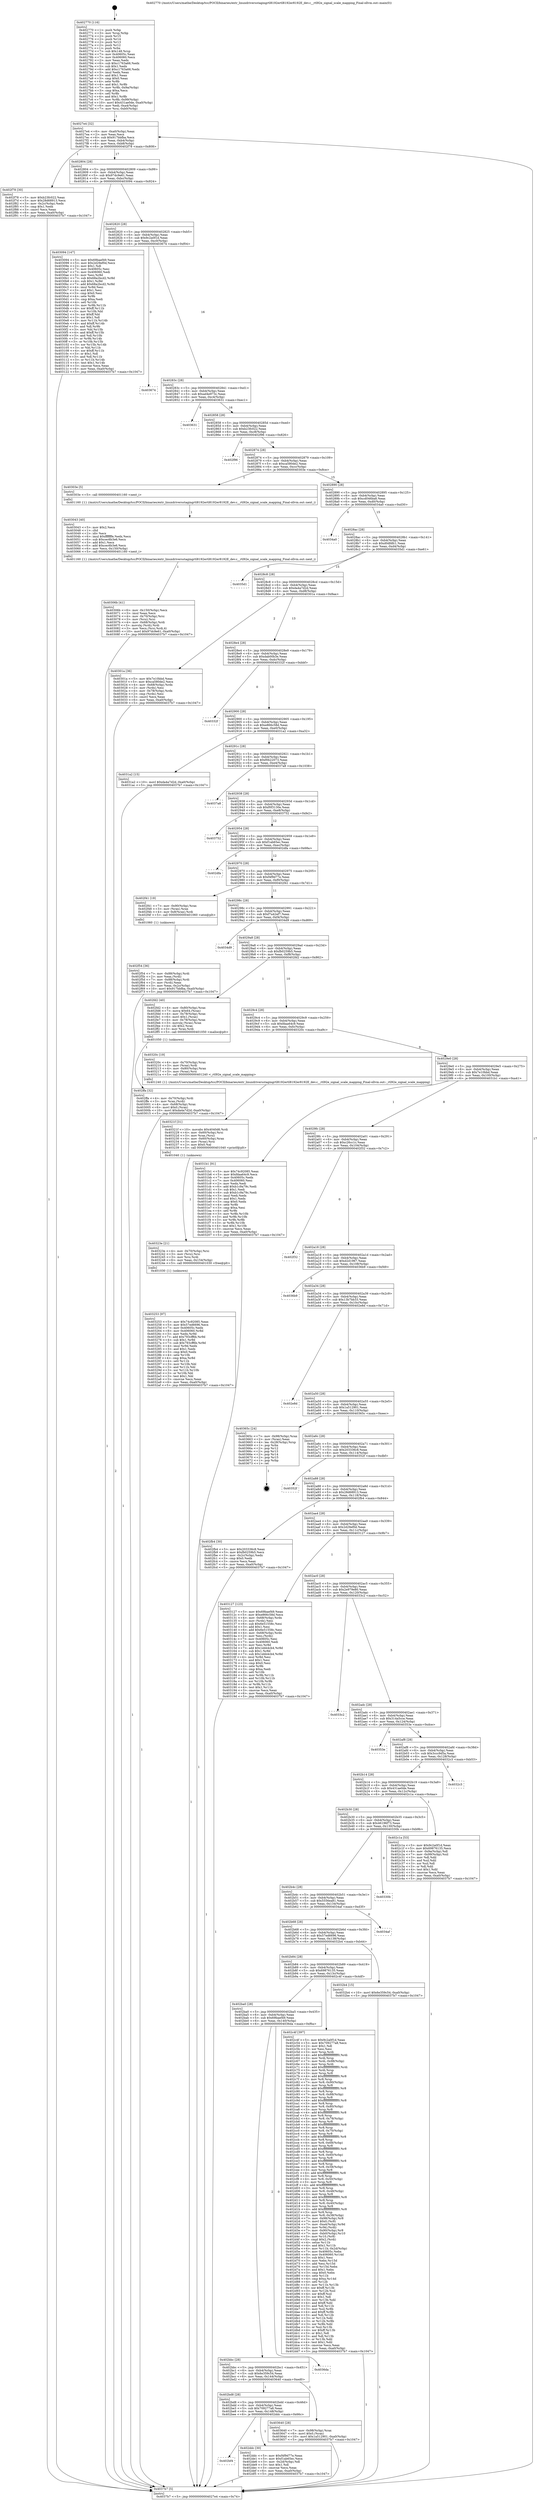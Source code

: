 digraph "0x402770" {
  label = "0x402770 (/mnt/c/Users/mathe/Desktop/tcc/POCII/binaries/extr_linuxdriversstagingrtl8192ertl8192er8192E_dev.c__rtl92e_signal_scale_mapping_Final-ollvm.out::main(0))"
  labelloc = "t"
  node[shape=record]

  Entry [label="",width=0.3,height=0.3,shape=circle,fillcolor=black,style=filled]
  "0x4027e4" [label="{
     0x4027e4 [32]\l
     | [instrs]\l
     &nbsp;&nbsp;0x4027e4 \<+6\>: mov -0xa0(%rbp),%eax\l
     &nbsp;&nbsp;0x4027ea \<+2\>: mov %eax,%ecx\l
     &nbsp;&nbsp;0x4027ec \<+6\>: sub $0x917bbfba,%ecx\l
     &nbsp;&nbsp;0x4027f2 \<+6\>: mov %eax,-0xb4(%rbp)\l
     &nbsp;&nbsp;0x4027f8 \<+6\>: mov %ecx,-0xb8(%rbp)\l
     &nbsp;&nbsp;0x4027fe \<+6\>: je 0000000000402f78 \<main+0x808\>\l
  }"]
  "0x402f78" [label="{
     0x402f78 [30]\l
     | [instrs]\l
     &nbsp;&nbsp;0x402f78 \<+5\>: mov $0xb23fc022,%eax\l
     &nbsp;&nbsp;0x402f7d \<+5\>: mov $0x28d68913,%ecx\l
     &nbsp;&nbsp;0x402f82 \<+3\>: mov -0x2c(%rbp),%edx\l
     &nbsp;&nbsp;0x402f85 \<+3\>: cmp $0x1,%edx\l
     &nbsp;&nbsp;0x402f88 \<+3\>: cmovl %ecx,%eax\l
     &nbsp;&nbsp;0x402f8b \<+6\>: mov %eax,-0xa0(%rbp)\l
     &nbsp;&nbsp;0x402f91 \<+5\>: jmp 00000000004037b7 \<main+0x1047\>\l
  }"]
  "0x402804" [label="{
     0x402804 [28]\l
     | [instrs]\l
     &nbsp;&nbsp;0x402804 \<+5\>: jmp 0000000000402809 \<main+0x99\>\l
     &nbsp;&nbsp;0x402809 \<+6\>: mov -0xb4(%rbp),%eax\l
     &nbsp;&nbsp;0x40280f \<+5\>: sub $0x97dc9e61,%eax\l
     &nbsp;&nbsp;0x402814 \<+6\>: mov %eax,-0xbc(%rbp)\l
     &nbsp;&nbsp;0x40281a \<+6\>: je 0000000000403094 \<main+0x924\>\l
  }"]
  Exit [label="",width=0.3,height=0.3,shape=circle,fillcolor=black,style=filled,peripheries=2]
  "0x403094" [label="{
     0x403094 [147]\l
     | [instrs]\l
     &nbsp;&nbsp;0x403094 \<+5\>: mov $0x69baef49,%eax\l
     &nbsp;&nbsp;0x403099 \<+5\>: mov $0x2d29ef0d,%ecx\l
     &nbsp;&nbsp;0x40309e \<+2\>: mov $0x1,%dl\l
     &nbsp;&nbsp;0x4030a0 \<+7\>: mov 0x40605c,%esi\l
     &nbsp;&nbsp;0x4030a7 \<+7\>: mov 0x406060,%edi\l
     &nbsp;&nbsp;0x4030ae \<+3\>: mov %esi,%r8d\l
     &nbsp;&nbsp;0x4030b1 \<+7\>: sub $0x68a2bcd2,%r8d\l
     &nbsp;&nbsp;0x4030b8 \<+4\>: sub $0x1,%r8d\l
     &nbsp;&nbsp;0x4030bc \<+7\>: add $0x68a2bcd2,%r8d\l
     &nbsp;&nbsp;0x4030c3 \<+4\>: imul %r8d,%esi\l
     &nbsp;&nbsp;0x4030c7 \<+3\>: and $0x1,%esi\l
     &nbsp;&nbsp;0x4030ca \<+3\>: cmp $0x0,%esi\l
     &nbsp;&nbsp;0x4030cd \<+4\>: sete %r9b\l
     &nbsp;&nbsp;0x4030d1 \<+3\>: cmp $0xa,%edi\l
     &nbsp;&nbsp;0x4030d4 \<+4\>: setl %r10b\l
     &nbsp;&nbsp;0x4030d8 \<+3\>: mov %r9b,%r11b\l
     &nbsp;&nbsp;0x4030db \<+4\>: xor $0xff,%r11b\l
     &nbsp;&nbsp;0x4030df \<+3\>: mov %r10b,%bl\l
     &nbsp;&nbsp;0x4030e2 \<+3\>: xor $0xff,%bl\l
     &nbsp;&nbsp;0x4030e5 \<+3\>: xor $0x1,%dl\l
     &nbsp;&nbsp;0x4030e8 \<+3\>: mov %r11b,%r14b\l
     &nbsp;&nbsp;0x4030eb \<+4\>: and $0xff,%r14b\l
     &nbsp;&nbsp;0x4030ef \<+3\>: and %dl,%r9b\l
     &nbsp;&nbsp;0x4030f2 \<+3\>: mov %bl,%r15b\l
     &nbsp;&nbsp;0x4030f5 \<+4\>: and $0xff,%r15b\l
     &nbsp;&nbsp;0x4030f9 \<+3\>: and %dl,%r10b\l
     &nbsp;&nbsp;0x4030fc \<+3\>: or %r9b,%r14b\l
     &nbsp;&nbsp;0x4030ff \<+3\>: or %r10b,%r15b\l
     &nbsp;&nbsp;0x403102 \<+3\>: xor %r15b,%r14b\l
     &nbsp;&nbsp;0x403105 \<+3\>: or %bl,%r11b\l
     &nbsp;&nbsp;0x403108 \<+4\>: xor $0xff,%r11b\l
     &nbsp;&nbsp;0x40310c \<+3\>: or $0x1,%dl\l
     &nbsp;&nbsp;0x40310f \<+3\>: and %dl,%r11b\l
     &nbsp;&nbsp;0x403112 \<+3\>: or %r11b,%r14b\l
     &nbsp;&nbsp;0x403115 \<+4\>: test $0x1,%r14b\l
     &nbsp;&nbsp;0x403119 \<+3\>: cmovne %ecx,%eax\l
     &nbsp;&nbsp;0x40311c \<+6\>: mov %eax,-0xa0(%rbp)\l
     &nbsp;&nbsp;0x403122 \<+5\>: jmp 00000000004037b7 \<main+0x1047\>\l
  }"]
  "0x402820" [label="{
     0x402820 [28]\l
     | [instrs]\l
     &nbsp;&nbsp;0x402820 \<+5\>: jmp 0000000000402825 \<main+0xb5\>\l
     &nbsp;&nbsp;0x402825 \<+6\>: mov -0xb4(%rbp),%eax\l
     &nbsp;&nbsp;0x40282b \<+5\>: sub $0x9c2a0f1d,%eax\l
     &nbsp;&nbsp;0x402830 \<+6\>: mov %eax,-0xc0(%rbp)\l
     &nbsp;&nbsp;0x402836 \<+6\>: je 0000000000403674 \<main+0xf04\>\l
  }"]
  "0x403253" [label="{
     0x403253 [97]\l
     | [instrs]\l
     &nbsp;&nbsp;0x403253 \<+5\>: mov $0x74c92085,%eax\l
     &nbsp;&nbsp;0x403258 \<+5\>: mov $0x57ed6696,%ecx\l
     &nbsp;&nbsp;0x40325d \<+7\>: mov 0x40605c,%edx\l
     &nbsp;&nbsp;0x403264 \<+8\>: mov 0x406060,%r8d\l
     &nbsp;&nbsp;0x40326c \<+3\>: mov %edx,%r9d\l
     &nbsp;&nbsp;0x40326f \<+7\>: add $0x793cff6b,%r9d\l
     &nbsp;&nbsp;0x403276 \<+4\>: sub $0x1,%r9d\l
     &nbsp;&nbsp;0x40327a \<+7\>: sub $0x793cff6b,%r9d\l
     &nbsp;&nbsp;0x403281 \<+4\>: imul %r9d,%edx\l
     &nbsp;&nbsp;0x403285 \<+3\>: and $0x1,%edx\l
     &nbsp;&nbsp;0x403288 \<+3\>: cmp $0x0,%edx\l
     &nbsp;&nbsp;0x40328b \<+4\>: sete %r10b\l
     &nbsp;&nbsp;0x40328f \<+4\>: cmp $0xa,%r8d\l
     &nbsp;&nbsp;0x403293 \<+4\>: setl %r11b\l
     &nbsp;&nbsp;0x403297 \<+3\>: mov %r10b,%bl\l
     &nbsp;&nbsp;0x40329a \<+3\>: and %r11b,%bl\l
     &nbsp;&nbsp;0x40329d \<+3\>: xor %r11b,%r10b\l
     &nbsp;&nbsp;0x4032a0 \<+3\>: or %r10b,%bl\l
     &nbsp;&nbsp;0x4032a3 \<+3\>: test $0x1,%bl\l
     &nbsp;&nbsp;0x4032a6 \<+3\>: cmovne %ecx,%eax\l
     &nbsp;&nbsp;0x4032a9 \<+6\>: mov %eax,-0xa0(%rbp)\l
     &nbsp;&nbsp;0x4032af \<+5\>: jmp 00000000004037b7 \<main+0x1047\>\l
  }"]
  "0x403674" [label="{
     0x403674\l
  }", style=dashed]
  "0x40283c" [label="{
     0x40283c [28]\l
     | [instrs]\l
     &nbsp;&nbsp;0x40283c \<+5\>: jmp 0000000000402841 \<main+0xd1\>\l
     &nbsp;&nbsp;0x402841 \<+6\>: mov -0xb4(%rbp),%eax\l
     &nbsp;&nbsp;0x402847 \<+5\>: sub $0xad4e973c,%eax\l
     &nbsp;&nbsp;0x40284c \<+6\>: mov %eax,-0xc4(%rbp)\l
     &nbsp;&nbsp;0x402852 \<+6\>: je 0000000000403631 \<main+0xec1\>\l
  }"]
  "0x40323e" [label="{
     0x40323e [21]\l
     | [instrs]\l
     &nbsp;&nbsp;0x40323e \<+4\>: mov -0x70(%rbp),%rsi\l
     &nbsp;&nbsp;0x403242 \<+3\>: mov (%rsi),%rsi\l
     &nbsp;&nbsp;0x403245 \<+3\>: mov %rsi,%rdi\l
     &nbsp;&nbsp;0x403248 \<+6\>: mov %eax,-0x154(%rbp)\l
     &nbsp;&nbsp;0x40324e \<+5\>: call 0000000000401030 \<free@plt\>\l
     | [calls]\l
     &nbsp;&nbsp;0x401030 \{1\} (unknown)\l
  }"]
  "0x403631" [label="{
     0x403631\l
  }", style=dashed]
  "0x402858" [label="{
     0x402858 [28]\l
     | [instrs]\l
     &nbsp;&nbsp;0x402858 \<+5\>: jmp 000000000040285d \<main+0xed\>\l
     &nbsp;&nbsp;0x40285d \<+6\>: mov -0xb4(%rbp),%eax\l
     &nbsp;&nbsp;0x402863 \<+5\>: sub $0xb23fc022,%eax\l
     &nbsp;&nbsp;0x402868 \<+6\>: mov %eax,-0xc8(%rbp)\l
     &nbsp;&nbsp;0x40286e \<+6\>: je 0000000000402f96 \<main+0x826\>\l
  }"]
  "0x40321f" [label="{
     0x40321f [31]\l
     | [instrs]\l
     &nbsp;&nbsp;0x40321f \<+10\>: movabs $0x4040d6,%rdi\l
     &nbsp;&nbsp;0x403229 \<+4\>: mov -0x60(%rbp),%rsi\l
     &nbsp;&nbsp;0x40322d \<+3\>: mov %rax,(%rsi)\l
     &nbsp;&nbsp;0x403230 \<+4\>: mov -0x60(%rbp),%rax\l
     &nbsp;&nbsp;0x403234 \<+3\>: mov (%rax),%rsi\l
     &nbsp;&nbsp;0x403237 \<+2\>: mov $0x0,%al\l
     &nbsp;&nbsp;0x403239 \<+5\>: call 0000000000401040 \<printf@plt\>\l
     | [calls]\l
     &nbsp;&nbsp;0x401040 \{1\} (unknown)\l
  }"]
  "0x402f96" [label="{
     0x402f96\l
  }", style=dashed]
  "0x402874" [label="{
     0x402874 [28]\l
     | [instrs]\l
     &nbsp;&nbsp;0x402874 \<+5\>: jmp 0000000000402879 \<main+0x109\>\l
     &nbsp;&nbsp;0x402879 \<+6\>: mov -0xb4(%rbp),%eax\l
     &nbsp;&nbsp;0x40287f \<+5\>: sub $0xca580de2,%eax\l
     &nbsp;&nbsp;0x402884 \<+6\>: mov %eax,-0xcc(%rbp)\l
     &nbsp;&nbsp;0x40288a \<+6\>: je 000000000040303e \<main+0x8ce\>\l
  }"]
  "0x40306b" [label="{
     0x40306b [41]\l
     | [instrs]\l
     &nbsp;&nbsp;0x40306b \<+6\>: mov -0x150(%rbp),%ecx\l
     &nbsp;&nbsp;0x403071 \<+3\>: imul %eax,%ecx\l
     &nbsp;&nbsp;0x403074 \<+4\>: mov -0x70(%rbp),%rsi\l
     &nbsp;&nbsp;0x403078 \<+3\>: mov (%rsi),%rsi\l
     &nbsp;&nbsp;0x40307b \<+4\>: mov -0x68(%rbp),%rdi\l
     &nbsp;&nbsp;0x40307f \<+3\>: movslq (%rdi),%rdi\l
     &nbsp;&nbsp;0x403082 \<+3\>: mov %ecx,(%rsi,%rdi,4)\l
     &nbsp;&nbsp;0x403085 \<+10\>: movl $0x97dc9e61,-0xa0(%rbp)\l
     &nbsp;&nbsp;0x40308f \<+5\>: jmp 00000000004037b7 \<main+0x1047\>\l
  }"]
  "0x40303e" [label="{
     0x40303e [5]\l
     | [instrs]\l
     &nbsp;&nbsp;0x40303e \<+5\>: call 0000000000401160 \<next_i\>\l
     | [calls]\l
     &nbsp;&nbsp;0x401160 \{1\} (/mnt/c/Users/mathe/Desktop/tcc/POCII/binaries/extr_linuxdriversstagingrtl8192ertl8192er8192E_dev.c__rtl92e_signal_scale_mapping_Final-ollvm.out::next_i)\l
  }"]
  "0x402890" [label="{
     0x402890 [28]\l
     | [instrs]\l
     &nbsp;&nbsp;0x402890 \<+5\>: jmp 0000000000402895 \<main+0x125\>\l
     &nbsp;&nbsp;0x402895 \<+6\>: mov -0xb4(%rbp),%eax\l
     &nbsp;&nbsp;0x40289b \<+5\>: sub $0xcd046ba8,%eax\l
     &nbsp;&nbsp;0x4028a0 \<+6\>: mov %eax,-0xd0(%rbp)\l
     &nbsp;&nbsp;0x4028a6 \<+6\>: je 00000000004034a0 \<main+0xd30\>\l
  }"]
  "0x403043" [label="{
     0x403043 [40]\l
     | [instrs]\l
     &nbsp;&nbsp;0x403043 \<+5\>: mov $0x2,%ecx\l
     &nbsp;&nbsp;0x403048 \<+1\>: cltd\l
     &nbsp;&nbsp;0x403049 \<+2\>: idiv %ecx\l
     &nbsp;&nbsp;0x40304b \<+6\>: imul $0xfffffffe,%edx,%ecx\l
     &nbsp;&nbsp;0x403051 \<+6\>: sub $0xcec6b3e6,%ecx\l
     &nbsp;&nbsp;0x403057 \<+3\>: add $0x1,%ecx\l
     &nbsp;&nbsp;0x40305a \<+6\>: add $0xcec6b3e6,%ecx\l
     &nbsp;&nbsp;0x403060 \<+6\>: mov %ecx,-0x150(%rbp)\l
     &nbsp;&nbsp;0x403066 \<+5\>: call 0000000000401160 \<next_i\>\l
     | [calls]\l
     &nbsp;&nbsp;0x401160 \{1\} (/mnt/c/Users/mathe/Desktop/tcc/POCII/binaries/extr_linuxdriversstagingrtl8192ertl8192er8192E_dev.c__rtl92e_signal_scale_mapping_Final-ollvm.out::next_i)\l
  }"]
  "0x4034a0" [label="{
     0x4034a0\l
  }", style=dashed]
  "0x4028ac" [label="{
     0x4028ac [28]\l
     | [instrs]\l
     &nbsp;&nbsp;0x4028ac \<+5\>: jmp 00000000004028b1 \<main+0x141\>\l
     &nbsp;&nbsp;0x4028b1 \<+6\>: mov -0xb4(%rbp),%eax\l
     &nbsp;&nbsp;0x4028b7 \<+5\>: sub $0xd0dfdfc1,%eax\l
     &nbsp;&nbsp;0x4028bc \<+6\>: mov %eax,-0xd4(%rbp)\l
     &nbsp;&nbsp;0x4028c2 \<+6\>: je 00000000004035d1 \<main+0xe61\>\l
  }"]
  "0x402ffa" [label="{
     0x402ffa [32]\l
     | [instrs]\l
     &nbsp;&nbsp;0x402ffa \<+4\>: mov -0x70(%rbp),%rdi\l
     &nbsp;&nbsp;0x402ffe \<+3\>: mov %rax,(%rdi)\l
     &nbsp;&nbsp;0x403001 \<+4\>: mov -0x68(%rbp),%rax\l
     &nbsp;&nbsp;0x403005 \<+6\>: movl $0x0,(%rax)\l
     &nbsp;&nbsp;0x40300b \<+10\>: movl $0xda4a7d2d,-0xa0(%rbp)\l
     &nbsp;&nbsp;0x403015 \<+5\>: jmp 00000000004037b7 \<main+0x1047\>\l
  }"]
  "0x4035d1" [label="{
     0x4035d1\l
  }", style=dashed]
  "0x4028c8" [label="{
     0x4028c8 [28]\l
     | [instrs]\l
     &nbsp;&nbsp;0x4028c8 \<+5\>: jmp 00000000004028cd \<main+0x15d\>\l
     &nbsp;&nbsp;0x4028cd \<+6\>: mov -0xb4(%rbp),%eax\l
     &nbsp;&nbsp;0x4028d3 \<+5\>: sub $0xda4a7d2d,%eax\l
     &nbsp;&nbsp;0x4028d8 \<+6\>: mov %eax,-0xd8(%rbp)\l
     &nbsp;&nbsp;0x4028de \<+6\>: je 000000000040301a \<main+0x8aa\>\l
  }"]
  "0x402f54" [label="{
     0x402f54 [36]\l
     | [instrs]\l
     &nbsp;&nbsp;0x402f54 \<+7\>: mov -0x88(%rbp),%rdi\l
     &nbsp;&nbsp;0x402f5b \<+2\>: mov %eax,(%rdi)\l
     &nbsp;&nbsp;0x402f5d \<+7\>: mov -0x88(%rbp),%rdi\l
     &nbsp;&nbsp;0x402f64 \<+2\>: mov (%rdi),%eax\l
     &nbsp;&nbsp;0x402f66 \<+3\>: mov %eax,-0x2c(%rbp)\l
     &nbsp;&nbsp;0x402f69 \<+10\>: movl $0x917bbfba,-0xa0(%rbp)\l
     &nbsp;&nbsp;0x402f73 \<+5\>: jmp 00000000004037b7 \<main+0x1047\>\l
  }"]
  "0x40301a" [label="{
     0x40301a [36]\l
     | [instrs]\l
     &nbsp;&nbsp;0x40301a \<+5\>: mov $0x7e10bbd,%eax\l
     &nbsp;&nbsp;0x40301f \<+5\>: mov $0xca580de2,%ecx\l
     &nbsp;&nbsp;0x403024 \<+4\>: mov -0x68(%rbp),%rdx\l
     &nbsp;&nbsp;0x403028 \<+2\>: mov (%rdx),%esi\l
     &nbsp;&nbsp;0x40302a \<+4\>: mov -0x78(%rbp),%rdx\l
     &nbsp;&nbsp;0x40302e \<+2\>: cmp (%rdx),%esi\l
     &nbsp;&nbsp;0x403030 \<+3\>: cmovl %ecx,%eax\l
     &nbsp;&nbsp;0x403033 \<+6\>: mov %eax,-0xa0(%rbp)\l
     &nbsp;&nbsp;0x403039 \<+5\>: jmp 00000000004037b7 \<main+0x1047\>\l
  }"]
  "0x4028e4" [label="{
     0x4028e4 [28]\l
     | [instrs]\l
     &nbsp;&nbsp;0x4028e4 \<+5\>: jmp 00000000004028e9 \<main+0x179\>\l
     &nbsp;&nbsp;0x4028e9 \<+6\>: mov -0xb4(%rbp),%eax\l
     &nbsp;&nbsp;0x4028ef \<+5\>: sub $0xdab00b3e,%eax\l
     &nbsp;&nbsp;0x4028f4 \<+6\>: mov %eax,-0xdc(%rbp)\l
     &nbsp;&nbsp;0x4028fa \<+6\>: je 000000000040332f \<main+0xbbf\>\l
  }"]
  "0x402bf4" [label="{
     0x402bf4\l
  }", style=dashed]
  "0x40332f" [label="{
     0x40332f\l
  }", style=dashed]
  "0x402900" [label="{
     0x402900 [28]\l
     | [instrs]\l
     &nbsp;&nbsp;0x402900 \<+5\>: jmp 0000000000402905 \<main+0x195\>\l
     &nbsp;&nbsp;0x402905 \<+6\>: mov -0xb4(%rbp),%eax\l
     &nbsp;&nbsp;0x40290b \<+5\>: sub $0xe866c58d,%eax\l
     &nbsp;&nbsp;0x402910 \<+6\>: mov %eax,-0xe0(%rbp)\l
     &nbsp;&nbsp;0x402916 \<+6\>: je 00000000004031a2 \<main+0xa32\>\l
  }"]
  "0x402ddc" [label="{
     0x402ddc [30]\l
     | [instrs]\l
     &nbsp;&nbsp;0x402ddc \<+5\>: mov $0xf4f9d77e,%eax\l
     &nbsp;&nbsp;0x402de1 \<+5\>: mov $0xf1ab65ec,%ecx\l
     &nbsp;&nbsp;0x402de6 \<+3\>: mov -0x2d(%rbp),%dl\l
     &nbsp;&nbsp;0x402de9 \<+3\>: test $0x1,%dl\l
     &nbsp;&nbsp;0x402dec \<+3\>: cmovne %ecx,%eax\l
     &nbsp;&nbsp;0x402def \<+6\>: mov %eax,-0xa0(%rbp)\l
     &nbsp;&nbsp;0x402df5 \<+5\>: jmp 00000000004037b7 \<main+0x1047\>\l
  }"]
  "0x4031a2" [label="{
     0x4031a2 [15]\l
     | [instrs]\l
     &nbsp;&nbsp;0x4031a2 \<+10\>: movl $0xda4a7d2d,-0xa0(%rbp)\l
     &nbsp;&nbsp;0x4031ac \<+5\>: jmp 00000000004037b7 \<main+0x1047\>\l
  }"]
  "0x40291c" [label="{
     0x40291c [28]\l
     | [instrs]\l
     &nbsp;&nbsp;0x40291c \<+5\>: jmp 0000000000402921 \<main+0x1b1\>\l
     &nbsp;&nbsp;0x402921 \<+6\>: mov -0xb4(%rbp),%eax\l
     &nbsp;&nbsp;0x402927 \<+5\>: sub $0xf0b22073,%eax\l
     &nbsp;&nbsp;0x40292c \<+6\>: mov %eax,-0xe4(%rbp)\l
     &nbsp;&nbsp;0x402932 \<+6\>: je 00000000004037a8 \<main+0x1038\>\l
  }"]
  "0x402bd8" [label="{
     0x402bd8 [28]\l
     | [instrs]\l
     &nbsp;&nbsp;0x402bd8 \<+5\>: jmp 0000000000402bdd \<main+0x46d\>\l
     &nbsp;&nbsp;0x402bdd \<+6\>: mov -0xb4(%rbp),%eax\l
     &nbsp;&nbsp;0x402be3 \<+5\>: sub $0x709277a8,%eax\l
     &nbsp;&nbsp;0x402be8 \<+6\>: mov %eax,-0x148(%rbp)\l
     &nbsp;&nbsp;0x402bee \<+6\>: je 0000000000402ddc \<main+0x66c\>\l
  }"]
  "0x4037a8" [label="{
     0x4037a8\l
  }", style=dashed]
  "0x402938" [label="{
     0x402938 [28]\l
     | [instrs]\l
     &nbsp;&nbsp;0x402938 \<+5\>: jmp 000000000040293d \<main+0x1cd\>\l
     &nbsp;&nbsp;0x40293d \<+6\>: mov -0xb4(%rbp),%eax\l
     &nbsp;&nbsp;0x402943 \<+5\>: sub $0xf0f3130e,%eax\l
     &nbsp;&nbsp;0x402948 \<+6\>: mov %eax,-0xe8(%rbp)\l
     &nbsp;&nbsp;0x40294e \<+6\>: je 0000000000403752 \<main+0xfe2\>\l
  }"]
  "0x403640" [label="{
     0x403640 [28]\l
     | [instrs]\l
     &nbsp;&nbsp;0x403640 \<+7\>: mov -0x98(%rbp),%rax\l
     &nbsp;&nbsp;0x403647 \<+6\>: movl $0x0,(%rax)\l
     &nbsp;&nbsp;0x40364d \<+10\>: movl $0x1a512901,-0xa0(%rbp)\l
     &nbsp;&nbsp;0x403657 \<+5\>: jmp 00000000004037b7 \<main+0x1047\>\l
  }"]
  "0x403752" [label="{
     0x403752\l
  }", style=dashed]
  "0x402954" [label="{
     0x402954 [28]\l
     | [instrs]\l
     &nbsp;&nbsp;0x402954 \<+5\>: jmp 0000000000402959 \<main+0x1e9\>\l
     &nbsp;&nbsp;0x402959 \<+6\>: mov -0xb4(%rbp),%eax\l
     &nbsp;&nbsp;0x40295f \<+5\>: sub $0xf1ab65ec,%eax\l
     &nbsp;&nbsp;0x402964 \<+6\>: mov %eax,-0xec(%rbp)\l
     &nbsp;&nbsp;0x40296a \<+6\>: je 0000000000402dfa \<main+0x68a\>\l
  }"]
  "0x402bbc" [label="{
     0x402bbc [28]\l
     | [instrs]\l
     &nbsp;&nbsp;0x402bbc \<+5\>: jmp 0000000000402bc1 \<main+0x451\>\l
     &nbsp;&nbsp;0x402bc1 \<+6\>: mov -0xb4(%rbp),%eax\l
     &nbsp;&nbsp;0x402bc7 \<+5\>: sub $0x6e359c54,%eax\l
     &nbsp;&nbsp;0x402bcc \<+6\>: mov %eax,-0x144(%rbp)\l
     &nbsp;&nbsp;0x402bd2 \<+6\>: je 0000000000403640 \<main+0xed0\>\l
  }"]
  "0x402dfa" [label="{
     0x402dfa\l
  }", style=dashed]
  "0x402970" [label="{
     0x402970 [28]\l
     | [instrs]\l
     &nbsp;&nbsp;0x402970 \<+5\>: jmp 0000000000402975 \<main+0x205\>\l
     &nbsp;&nbsp;0x402975 \<+6\>: mov -0xb4(%rbp),%eax\l
     &nbsp;&nbsp;0x40297b \<+5\>: sub $0xf4f9d77e,%eax\l
     &nbsp;&nbsp;0x402980 \<+6\>: mov %eax,-0xf0(%rbp)\l
     &nbsp;&nbsp;0x402986 \<+6\>: je 0000000000402f41 \<main+0x7d1\>\l
  }"]
  "0x4036da" [label="{
     0x4036da\l
  }", style=dashed]
  "0x402f41" [label="{
     0x402f41 [19]\l
     | [instrs]\l
     &nbsp;&nbsp;0x402f41 \<+7\>: mov -0x90(%rbp),%rax\l
     &nbsp;&nbsp;0x402f48 \<+3\>: mov (%rax),%rax\l
     &nbsp;&nbsp;0x402f4b \<+4\>: mov 0x8(%rax),%rdi\l
     &nbsp;&nbsp;0x402f4f \<+5\>: call 0000000000401060 \<atoi@plt\>\l
     | [calls]\l
     &nbsp;&nbsp;0x401060 \{1\} (unknown)\l
  }"]
  "0x40298c" [label="{
     0x40298c [28]\l
     | [instrs]\l
     &nbsp;&nbsp;0x40298c \<+5\>: jmp 0000000000402991 \<main+0x221\>\l
     &nbsp;&nbsp;0x402991 \<+6\>: mov -0xb4(%rbp),%eax\l
     &nbsp;&nbsp;0x402997 \<+5\>: sub $0xf7a42ef7,%eax\l
     &nbsp;&nbsp;0x40299c \<+6\>: mov %eax,-0xf4(%rbp)\l
     &nbsp;&nbsp;0x4029a2 \<+6\>: je 00000000004034d9 \<main+0xd69\>\l
  }"]
  "0x402ba0" [label="{
     0x402ba0 [28]\l
     | [instrs]\l
     &nbsp;&nbsp;0x402ba0 \<+5\>: jmp 0000000000402ba5 \<main+0x435\>\l
     &nbsp;&nbsp;0x402ba5 \<+6\>: mov -0xb4(%rbp),%eax\l
     &nbsp;&nbsp;0x402bab \<+5\>: sub $0x69baef49,%eax\l
     &nbsp;&nbsp;0x402bb0 \<+6\>: mov %eax,-0x140(%rbp)\l
     &nbsp;&nbsp;0x402bb6 \<+6\>: je 00000000004036da \<main+0xf6a\>\l
  }"]
  "0x4034d9" [label="{
     0x4034d9\l
  }", style=dashed]
  "0x4029a8" [label="{
     0x4029a8 [28]\l
     | [instrs]\l
     &nbsp;&nbsp;0x4029a8 \<+5\>: jmp 00000000004029ad \<main+0x23d\>\l
     &nbsp;&nbsp;0x4029ad \<+6\>: mov -0xb4(%rbp),%eax\l
     &nbsp;&nbsp;0x4029b3 \<+5\>: sub $0xfb0259b5,%eax\l
     &nbsp;&nbsp;0x4029b8 \<+6\>: mov %eax,-0xf8(%rbp)\l
     &nbsp;&nbsp;0x4029be \<+6\>: je 0000000000402fd2 \<main+0x862\>\l
  }"]
  "0x402c4f" [label="{
     0x402c4f [397]\l
     | [instrs]\l
     &nbsp;&nbsp;0x402c4f \<+5\>: mov $0x9c2a0f1d,%eax\l
     &nbsp;&nbsp;0x402c54 \<+5\>: mov $0x709277a8,%ecx\l
     &nbsp;&nbsp;0x402c59 \<+2\>: mov $0x1,%dl\l
     &nbsp;&nbsp;0x402c5b \<+2\>: xor %esi,%esi\l
     &nbsp;&nbsp;0x402c5d \<+3\>: mov %rsp,%rdi\l
     &nbsp;&nbsp;0x402c60 \<+4\>: add $0xfffffffffffffff0,%rdi\l
     &nbsp;&nbsp;0x402c64 \<+3\>: mov %rdi,%rsp\l
     &nbsp;&nbsp;0x402c67 \<+7\>: mov %rdi,-0x98(%rbp)\l
     &nbsp;&nbsp;0x402c6e \<+3\>: mov %rsp,%rdi\l
     &nbsp;&nbsp;0x402c71 \<+4\>: add $0xfffffffffffffff0,%rdi\l
     &nbsp;&nbsp;0x402c75 \<+3\>: mov %rdi,%rsp\l
     &nbsp;&nbsp;0x402c78 \<+3\>: mov %rsp,%r8\l
     &nbsp;&nbsp;0x402c7b \<+4\>: add $0xfffffffffffffff0,%r8\l
     &nbsp;&nbsp;0x402c7f \<+3\>: mov %r8,%rsp\l
     &nbsp;&nbsp;0x402c82 \<+7\>: mov %r8,-0x90(%rbp)\l
     &nbsp;&nbsp;0x402c89 \<+3\>: mov %rsp,%r8\l
     &nbsp;&nbsp;0x402c8c \<+4\>: add $0xfffffffffffffff0,%r8\l
     &nbsp;&nbsp;0x402c90 \<+3\>: mov %r8,%rsp\l
     &nbsp;&nbsp;0x402c93 \<+7\>: mov %r8,-0x88(%rbp)\l
     &nbsp;&nbsp;0x402c9a \<+3\>: mov %rsp,%r8\l
     &nbsp;&nbsp;0x402c9d \<+4\>: add $0xfffffffffffffff0,%r8\l
     &nbsp;&nbsp;0x402ca1 \<+3\>: mov %r8,%rsp\l
     &nbsp;&nbsp;0x402ca4 \<+4\>: mov %r8,-0x80(%rbp)\l
     &nbsp;&nbsp;0x402ca8 \<+3\>: mov %rsp,%r8\l
     &nbsp;&nbsp;0x402cab \<+4\>: add $0xfffffffffffffff0,%r8\l
     &nbsp;&nbsp;0x402caf \<+3\>: mov %r8,%rsp\l
     &nbsp;&nbsp;0x402cb2 \<+4\>: mov %r8,-0x78(%rbp)\l
     &nbsp;&nbsp;0x402cb6 \<+3\>: mov %rsp,%r8\l
     &nbsp;&nbsp;0x402cb9 \<+4\>: add $0xfffffffffffffff0,%r8\l
     &nbsp;&nbsp;0x402cbd \<+3\>: mov %r8,%rsp\l
     &nbsp;&nbsp;0x402cc0 \<+4\>: mov %r8,-0x70(%rbp)\l
     &nbsp;&nbsp;0x402cc4 \<+3\>: mov %rsp,%r8\l
     &nbsp;&nbsp;0x402cc7 \<+4\>: add $0xfffffffffffffff0,%r8\l
     &nbsp;&nbsp;0x402ccb \<+3\>: mov %r8,%rsp\l
     &nbsp;&nbsp;0x402cce \<+4\>: mov %r8,-0x68(%rbp)\l
     &nbsp;&nbsp;0x402cd2 \<+3\>: mov %rsp,%r8\l
     &nbsp;&nbsp;0x402cd5 \<+4\>: add $0xfffffffffffffff0,%r8\l
     &nbsp;&nbsp;0x402cd9 \<+3\>: mov %r8,%rsp\l
     &nbsp;&nbsp;0x402cdc \<+4\>: mov %r8,-0x60(%rbp)\l
     &nbsp;&nbsp;0x402ce0 \<+3\>: mov %rsp,%r8\l
     &nbsp;&nbsp;0x402ce3 \<+4\>: add $0xfffffffffffffff0,%r8\l
     &nbsp;&nbsp;0x402ce7 \<+3\>: mov %r8,%rsp\l
     &nbsp;&nbsp;0x402cea \<+4\>: mov %r8,-0x58(%rbp)\l
     &nbsp;&nbsp;0x402cee \<+3\>: mov %rsp,%r8\l
     &nbsp;&nbsp;0x402cf1 \<+4\>: add $0xfffffffffffffff0,%r8\l
     &nbsp;&nbsp;0x402cf5 \<+3\>: mov %r8,%rsp\l
     &nbsp;&nbsp;0x402cf8 \<+4\>: mov %r8,-0x50(%rbp)\l
     &nbsp;&nbsp;0x402cfc \<+3\>: mov %rsp,%r8\l
     &nbsp;&nbsp;0x402cff \<+4\>: add $0xfffffffffffffff0,%r8\l
     &nbsp;&nbsp;0x402d03 \<+3\>: mov %r8,%rsp\l
     &nbsp;&nbsp;0x402d06 \<+4\>: mov %r8,-0x48(%rbp)\l
     &nbsp;&nbsp;0x402d0a \<+3\>: mov %rsp,%r8\l
     &nbsp;&nbsp;0x402d0d \<+4\>: add $0xfffffffffffffff0,%r8\l
     &nbsp;&nbsp;0x402d11 \<+3\>: mov %r8,%rsp\l
     &nbsp;&nbsp;0x402d14 \<+4\>: mov %r8,-0x40(%rbp)\l
     &nbsp;&nbsp;0x402d18 \<+3\>: mov %rsp,%r8\l
     &nbsp;&nbsp;0x402d1b \<+4\>: add $0xfffffffffffffff0,%r8\l
     &nbsp;&nbsp;0x402d1f \<+3\>: mov %r8,%rsp\l
     &nbsp;&nbsp;0x402d22 \<+4\>: mov %r8,-0x38(%rbp)\l
     &nbsp;&nbsp;0x402d26 \<+7\>: mov -0x98(%rbp),%r8\l
     &nbsp;&nbsp;0x402d2d \<+7\>: movl $0x0,(%r8)\l
     &nbsp;&nbsp;0x402d34 \<+7\>: mov -0xa4(%rbp),%r9d\l
     &nbsp;&nbsp;0x402d3b \<+3\>: mov %r9d,(%rdi)\l
     &nbsp;&nbsp;0x402d3e \<+7\>: mov -0x90(%rbp),%r8\l
     &nbsp;&nbsp;0x402d45 \<+7\>: mov -0xb0(%rbp),%r10\l
     &nbsp;&nbsp;0x402d4c \<+3\>: mov %r10,(%r8)\l
     &nbsp;&nbsp;0x402d4f \<+3\>: cmpl $0x2,(%rdi)\l
     &nbsp;&nbsp;0x402d52 \<+4\>: setne %r11b\l
     &nbsp;&nbsp;0x402d56 \<+4\>: and $0x1,%r11b\l
     &nbsp;&nbsp;0x402d5a \<+4\>: mov %r11b,-0x2d(%rbp)\l
     &nbsp;&nbsp;0x402d5e \<+7\>: mov 0x40605c,%ebx\l
     &nbsp;&nbsp;0x402d65 \<+8\>: mov 0x406060,%r14d\l
     &nbsp;&nbsp;0x402d6d \<+3\>: sub $0x1,%esi\l
     &nbsp;&nbsp;0x402d70 \<+3\>: mov %ebx,%r15d\l
     &nbsp;&nbsp;0x402d73 \<+3\>: add %esi,%r15d\l
     &nbsp;&nbsp;0x402d76 \<+4\>: imul %r15d,%ebx\l
     &nbsp;&nbsp;0x402d7a \<+3\>: and $0x1,%ebx\l
     &nbsp;&nbsp;0x402d7d \<+3\>: cmp $0x0,%ebx\l
     &nbsp;&nbsp;0x402d80 \<+4\>: sete %r11b\l
     &nbsp;&nbsp;0x402d84 \<+4\>: cmp $0xa,%r14d\l
     &nbsp;&nbsp;0x402d88 \<+4\>: setl %r12b\l
     &nbsp;&nbsp;0x402d8c \<+3\>: mov %r11b,%r13b\l
     &nbsp;&nbsp;0x402d8f \<+4\>: xor $0xff,%r13b\l
     &nbsp;&nbsp;0x402d93 \<+3\>: mov %r12b,%sil\l
     &nbsp;&nbsp;0x402d96 \<+4\>: xor $0xff,%sil\l
     &nbsp;&nbsp;0x402d9a \<+3\>: xor $0x1,%dl\l
     &nbsp;&nbsp;0x402d9d \<+3\>: mov %r13b,%dil\l
     &nbsp;&nbsp;0x402da0 \<+4\>: and $0xff,%dil\l
     &nbsp;&nbsp;0x402da4 \<+3\>: and %dl,%r11b\l
     &nbsp;&nbsp;0x402da7 \<+3\>: mov %sil,%r8b\l
     &nbsp;&nbsp;0x402daa \<+4\>: and $0xff,%r8b\l
     &nbsp;&nbsp;0x402dae \<+3\>: and %dl,%r12b\l
     &nbsp;&nbsp;0x402db1 \<+3\>: or %r11b,%dil\l
     &nbsp;&nbsp;0x402db4 \<+3\>: or %r12b,%r8b\l
     &nbsp;&nbsp;0x402db7 \<+3\>: xor %r8b,%dil\l
     &nbsp;&nbsp;0x402dba \<+3\>: or %sil,%r13b\l
     &nbsp;&nbsp;0x402dbd \<+4\>: xor $0xff,%r13b\l
     &nbsp;&nbsp;0x402dc1 \<+3\>: or $0x1,%dl\l
     &nbsp;&nbsp;0x402dc4 \<+3\>: and %dl,%r13b\l
     &nbsp;&nbsp;0x402dc7 \<+3\>: or %r13b,%dil\l
     &nbsp;&nbsp;0x402dca \<+4\>: test $0x1,%dil\l
     &nbsp;&nbsp;0x402dce \<+3\>: cmovne %ecx,%eax\l
     &nbsp;&nbsp;0x402dd1 \<+6\>: mov %eax,-0xa0(%rbp)\l
     &nbsp;&nbsp;0x402dd7 \<+5\>: jmp 00000000004037b7 \<main+0x1047\>\l
  }"]
  "0x402fd2" [label="{
     0x402fd2 [40]\l
     | [instrs]\l
     &nbsp;&nbsp;0x402fd2 \<+4\>: mov -0x80(%rbp),%rax\l
     &nbsp;&nbsp;0x402fd6 \<+7\>: movq $0x64,(%rax)\l
     &nbsp;&nbsp;0x402fdd \<+4\>: mov -0x78(%rbp),%rax\l
     &nbsp;&nbsp;0x402fe1 \<+6\>: movl $0x1,(%rax)\l
     &nbsp;&nbsp;0x402fe7 \<+4\>: mov -0x78(%rbp),%rax\l
     &nbsp;&nbsp;0x402feb \<+3\>: movslq (%rax),%rax\l
     &nbsp;&nbsp;0x402fee \<+4\>: shl $0x2,%rax\l
     &nbsp;&nbsp;0x402ff2 \<+3\>: mov %rax,%rdi\l
     &nbsp;&nbsp;0x402ff5 \<+5\>: call 0000000000401050 \<malloc@plt\>\l
     | [calls]\l
     &nbsp;&nbsp;0x401050 \{1\} (unknown)\l
  }"]
  "0x4029c4" [label="{
     0x4029c4 [28]\l
     | [instrs]\l
     &nbsp;&nbsp;0x4029c4 \<+5\>: jmp 00000000004029c9 \<main+0x259\>\l
     &nbsp;&nbsp;0x4029c9 \<+6\>: mov -0xb4(%rbp),%eax\l
     &nbsp;&nbsp;0x4029cf \<+5\>: sub $0xfdaa64c9,%eax\l
     &nbsp;&nbsp;0x4029d4 \<+6\>: mov %eax,-0xfc(%rbp)\l
     &nbsp;&nbsp;0x4029da \<+6\>: je 000000000040320c \<main+0xa9c\>\l
  }"]
  "0x402b84" [label="{
     0x402b84 [28]\l
     | [instrs]\l
     &nbsp;&nbsp;0x402b84 \<+5\>: jmp 0000000000402b89 \<main+0x419\>\l
     &nbsp;&nbsp;0x402b89 \<+6\>: mov -0xb4(%rbp),%eax\l
     &nbsp;&nbsp;0x402b8f \<+5\>: sub $0x69876135,%eax\l
     &nbsp;&nbsp;0x402b94 \<+6\>: mov %eax,-0x13c(%rbp)\l
     &nbsp;&nbsp;0x402b9a \<+6\>: je 0000000000402c4f \<main+0x4df\>\l
  }"]
  "0x40320c" [label="{
     0x40320c [19]\l
     | [instrs]\l
     &nbsp;&nbsp;0x40320c \<+4\>: mov -0x70(%rbp),%rax\l
     &nbsp;&nbsp;0x403210 \<+3\>: mov (%rax),%rdi\l
     &nbsp;&nbsp;0x403213 \<+4\>: mov -0x80(%rbp),%rax\l
     &nbsp;&nbsp;0x403217 \<+3\>: mov (%rax),%rsi\l
     &nbsp;&nbsp;0x40321a \<+5\>: call 0000000000401240 \<_rtl92e_signal_scale_mapping\>\l
     | [calls]\l
     &nbsp;&nbsp;0x401240 \{1\} (/mnt/c/Users/mathe/Desktop/tcc/POCII/binaries/extr_linuxdriversstagingrtl8192ertl8192er8192E_dev.c__rtl92e_signal_scale_mapping_Final-ollvm.out::_rtl92e_signal_scale_mapping)\l
  }"]
  "0x4029e0" [label="{
     0x4029e0 [28]\l
     | [instrs]\l
     &nbsp;&nbsp;0x4029e0 \<+5\>: jmp 00000000004029e5 \<main+0x275\>\l
     &nbsp;&nbsp;0x4029e5 \<+6\>: mov -0xb4(%rbp),%eax\l
     &nbsp;&nbsp;0x4029eb \<+5\>: sub $0x7e10bbd,%eax\l
     &nbsp;&nbsp;0x4029f0 \<+6\>: mov %eax,-0x100(%rbp)\l
     &nbsp;&nbsp;0x4029f6 \<+6\>: je 00000000004031b1 \<main+0xa41\>\l
  }"]
  "0x4032b4" [label="{
     0x4032b4 [15]\l
     | [instrs]\l
     &nbsp;&nbsp;0x4032b4 \<+10\>: movl $0x6e359c54,-0xa0(%rbp)\l
     &nbsp;&nbsp;0x4032be \<+5\>: jmp 00000000004037b7 \<main+0x1047\>\l
  }"]
  "0x4031b1" [label="{
     0x4031b1 [91]\l
     | [instrs]\l
     &nbsp;&nbsp;0x4031b1 \<+5\>: mov $0x74c92085,%eax\l
     &nbsp;&nbsp;0x4031b6 \<+5\>: mov $0xfdaa64c9,%ecx\l
     &nbsp;&nbsp;0x4031bb \<+7\>: mov 0x40605c,%edx\l
     &nbsp;&nbsp;0x4031c2 \<+7\>: mov 0x406060,%esi\l
     &nbsp;&nbsp;0x4031c9 \<+2\>: mov %edx,%edi\l
     &nbsp;&nbsp;0x4031cb \<+6\>: add $0xb1c9a79c,%edi\l
     &nbsp;&nbsp;0x4031d1 \<+3\>: sub $0x1,%edi\l
     &nbsp;&nbsp;0x4031d4 \<+6\>: sub $0xb1c9a79c,%edi\l
     &nbsp;&nbsp;0x4031da \<+3\>: imul %edi,%edx\l
     &nbsp;&nbsp;0x4031dd \<+3\>: and $0x1,%edx\l
     &nbsp;&nbsp;0x4031e0 \<+3\>: cmp $0x0,%edx\l
     &nbsp;&nbsp;0x4031e3 \<+4\>: sete %r8b\l
     &nbsp;&nbsp;0x4031e7 \<+3\>: cmp $0xa,%esi\l
     &nbsp;&nbsp;0x4031ea \<+4\>: setl %r9b\l
     &nbsp;&nbsp;0x4031ee \<+3\>: mov %r8b,%r10b\l
     &nbsp;&nbsp;0x4031f1 \<+3\>: and %r9b,%r10b\l
     &nbsp;&nbsp;0x4031f4 \<+3\>: xor %r9b,%r8b\l
     &nbsp;&nbsp;0x4031f7 \<+3\>: or %r8b,%r10b\l
     &nbsp;&nbsp;0x4031fa \<+4\>: test $0x1,%r10b\l
     &nbsp;&nbsp;0x4031fe \<+3\>: cmovne %ecx,%eax\l
     &nbsp;&nbsp;0x403201 \<+6\>: mov %eax,-0xa0(%rbp)\l
     &nbsp;&nbsp;0x403207 \<+5\>: jmp 00000000004037b7 \<main+0x1047\>\l
  }"]
  "0x4029fc" [label="{
     0x4029fc [28]\l
     | [instrs]\l
     &nbsp;&nbsp;0x4029fc \<+5\>: jmp 0000000000402a01 \<main+0x291\>\l
     &nbsp;&nbsp;0x402a01 \<+6\>: mov -0xb4(%rbp),%eax\l
     &nbsp;&nbsp;0x402a07 \<+5\>: sub $0xc26cc1c,%eax\l
     &nbsp;&nbsp;0x402a0c \<+6\>: mov %eax,-0x104(%rbp)\l
     &nbsp;&nbsp;0x402a12 \<+6\>: je 0000000000402f32 \<main+0x7c2\>\l
  }"]
  "0x402b68" [label="{
     0x402b68 [28]\l
     | [instrs]\l
     &nbsp;&nbsp;0x402b68 \<+5\>: jmp 0000000000402b6d \<main+0x3fd\>\l
     &nbsp;&nbsp;0x402b6d \<+6\>: mov -0xb4(%rbp),%eax\l
     &nbsp;&nbsp;0x402b73 \<+5\>: sub $0x57ed6696,%eax\l
     &nbsp;&nbsp;0x402b78 \<+6\>: mov %eax,-0x138(%rbp)\l
     &nbsp;&nbsp;0x402b7e \<+6\>: je 00000000004032b4 \<main+0xb44\>\l
  }"]
  "0x402f32" [label="{
     0x402f32\l
  }", style=dashed]
  "0x402a18" [label="{
     0x402a18 [28]\l
     | [instrs]\l
     &nbsp;&nbsp;0x402a18 \<+5\>: jmp 0000000000402a1d \<main+0x2ad\>\l
     &nbsp;&nbsp;0x402a1d \<+6\>: mov -0xb4(%rbp),%eax\l
     &nbsp;&nbsp;0x402a23 \<+5\>: sub $0xd2d1967,%eax\l
     &nbsp;&nbsp;0x402a28 \<+6\>: mov %eax,-0x108(%rbp)\l
     &nbsp;&nbsp;0x402a2e \<+6\>: je 00000000004036b9 \<main+0xf49\>\l
  }"]
  "0x4034af" [label="{
     0x4034af\l
  }", style=dashed]
  "0x4036b9" [label="{
     0x4036b9\l
  }", style=dashed]
  "0x402a34" [label="{
     0x402a34 [28]\l
     | [instrs]\l
     &nbsp;&nbsp;0x402a34 \<+5\>: jmp 0000000000402a39 \<main+0x2c9\>\l
     &nbsp;&nbsp;0x402a39 \<+6\>: mov -0xb4(%rbp),%eax\l
     &nbsp;&nbsp;0x402a3f \<+5\>: sub $0x13b7bb33,%eax\l
     &nbsp;&nbsp;0x402a44 \<+6\>: mov %eax,-0x10c(%rbp)\l
     &nbsp;&nbsp;0x402a4a \<+6\>: je 0000000000402e8d \<main+0x71d\>\l
  }"]
  "0x402b4c" [label="{
     0x402b4c [28]\l
     | [instrs]\l
     &nbsp;&nbsp;0x402b4c \<+5\>: jmp 0000000000402b51 \<main+0x3e1\>\l
     &nbsp;&nbsp;0x402b51 \<+6\>: mov -0xb4(%rbp),%eax\l
     &nbsp;&nbsp;0x402b57 \<+5\>: sub $0x5556ea81,%eax\l
     &nbsp;&nbsp;0x402b5c \<+6\>: mov %eax,-0x134(%rbp)\l
     &nbsp;&nbsp;0x402b62 \<+6\>: je 00000000004034af \<main+0xd3f\>\l
  }"]
  "0x402e8d" [label="{
     0x402e8d\l
  }", style=dashed]
  "0x402a50" [label="{
     0x402a50 [28]\l
     | [instrs]\l
     &nbsp;&nbsp;0x402a50 \<+5\>: jmp 0000000000402a55 \<main+0x2e5\>\l
     &nbsp;&nbsp;0x402a55 \<+6\>: mov -0xb4(%rbp),%eax\l
     &nbsp;&nbsp;0x402a5b \<+5\>: sub $0x1a512901,%eax\l
     &nbsp;&nbsp;0x402a60 \<+6\>: mov %eax,-0x110(%rbp)\l
     &nbsp;&nbsp;0x402a66 \<+6\>: je 000000000040365c \<main+0xeec\>\l
  }"]
  "0x40330b" [label="{
     0x40330b\l
  }", style=dashed]
  "0x40365c" [label="{
     0x40365c [24]\l
     | [instrs]\l
     &nbsp;&nbsp;0x40365c \<+7\>: mov -0x98(%rbp),%rax\l
     &nbsp;&nbsp;0x403663 \<+2\>: mov (%rax),%eax\l
     &nbsp;&nbsp;0x403665 \<+4\>: lea -0x28(%rbp),%rsp\l
     &nbsp;&nbsp;0x403669 \<+1\>: pop %rbx\l
     &nbsp;&nbsp;0x40366a \<+2\>: pop %r12\l
     &nbsp;&nbsp;0x40366c \<+2\>: pop %r13\l
     &nbsp;&nbsp;0x40366e \<+2\>: pop %r14\l
     &nbsp;&nbsp;0x403670 \<+2\>: pop %r15\l
     &nbsp;&nbsp;0x403672 \<+1\>: pop %rbp\l
     &nbsp;&nbsp;0x403673 \<+1\>: ret\l
  }"]
  "0x402a6c" [label="{
     0x402a6c [28]\l
     | [instrs]\l
     &nbsp;&nbsp;0x402a6c \<+5\>: jmp 0000000000402a71 \<main+0x301\>\l
     &nbsp;&nbsp;0x402a71 \<+6\>: mov -0xb4(%rbp),%eax\l
     &nbsp;&nbsp;0x402a77 \<+5\>: sub $0x203336c8,%eax\l
     &nbsp;&nbsp;0x402a7c \<+6\>: mov %eax,-0x114(%rbp)\l
     &nbsp;&nbsp;0x402a82 \<+6\>: je 000000000040352f \<main+0xdbf\>\l
  }"]
  "0x402770" [label="{
     0x402770 [116]\l
     | [instrs]\l
     &nbsp;&nbsp;0x402770 \<+1\>: push %rbp\l
     &nbsp;&nbsp;0x402771 \<+3\>: mov %rsp,%rbp\l
     &nbsp;&nbsp;0x402774 \<+2\>: push %r15\l
     &nbsp;&nbsp;0x402776 \<+2\>: push %r14\l
     &nbsp;&nbsp;0x402778 \<+2\>: push %r13\l
     &nbsp;&nbsp;0x40277a \<+2\>: push %r12\l
     &nbsp;&nbsp;0x40277c \<+1\>: push %rbx\l
     &nbsp;&nbsp;0x40277d \<+7\>: sub $0x148,%rsp\l
     &nbsp;&nbsp;0x402784 \<+7\>: mov 0x40605c,%eax\l
     &nbsp;&nbsp;0x40278b \<+7\>: mov 0x406060,%ecx\l
     &nbsp;&nbsp;0x402792 \<+2\>: mov %eax,%edx\l
     &nbsp;&nbsp;0x402794 \<+6\>: sub $0xc1763a66,%edx\l
     &nbsp;&nbsp;0x40279a \<+3\>: sub $0x1,%edx\l
     &nbsp;&nbsp;0x40279d \<+6\>: add $0xc1763a66,%edx\l
     &nbsp;&nbsp;0x4027a3 \<+3\>: imul %edx,%eax\l
     &nbsp;&nbsp;0x4027a6 \<+3\>: and $0x1,%eax\l
     &nbsp;&nbsp;0x4027a9 \<+3\>: cmp $0x0,%eax\l
     &nbsp;&nbsp;0x4027ac \<+4\>: sete %r8b\l
     &nbsp;&nbsp;0x4027b0 \<+4\>: and $0x1,%r8b\l
     &nbsp;&nbsp;0x4027b4 \<+7\>: mov %r8b,-0x9a(%rbp)\l
     &nbsp;&nbsp;0x4027bb \<+3\>: cmp $0xa,%ecx\l
     &nbsp;&nbsp;0x4027be \<+4\>: setl %r8b\l
     &nbsp;&nbsp;0x4027c2 \<+4\>: and $0x1,%r8b\l
     &nbsp;&nbsp;0x4027c6 \<+7\>: mov %r8b,-0x99(%rbp)\l
     &nbsp;&nbsp;0x4027cd \<+10\>: movl $0x431ae0de,-0xa0(%rbp)\l
     &nbsp;&nbsp;0x4027d7 \<+6\>: mov %edi,-0xa4(%rbp)\l
     &nbsp;&nbsp;0x4027dd \<+7\>: mov %rsi,-0xb0(%rbp)\l
  }"]
  "0x40352f" [label="{
     0x40352f\l
  }", style=dashed]
  "0x402a88" [label="{
     0x402a88 [28]\l
     | [instrs]\l
     &nbsp;&nbsp;0x402a88 \<+5\>: jmp 0000000000402a8d \<main+0x31d\>\l
     &nbsp;&nbsp;0x402a8d \<+6\>: mov -0xb4(%rbp),%eax\l
     &nbsp;&nbsp;0x402a93 \<+5\>: sub $0x28d68913,%eax\l
     &nbsp;&nbsp;0x402a98 \<+6\>: mov %eax,-0x118(%rbp)\l
     &nbsp;&nbsp;0x402a9e \<+6\>: je 0000000000402fb4 \<main+0x844\>\l
  }"]
  "0x4037b7" [label="{
     0x4037b7 [5]\l
     | [instrs]\l
     &nbsp;&nbsp;0x4037b7 \<+5\>: jmp 00000000004027e4 \<main+0x74\>\l
  }"]
  "0x402fb4" [label="{
     0x402fb4 [30]\l
     | [instrs]\l
     &nbsp;&nbsp;0x402fb4 \<+5\>: mov $0x203336c8,%eax\l
     &nbsp;&nbsp;0x402fb9 \<+5\>: mov $0xfb0259b5,%ecx\l
     &nbsp;&nbsp;0x402fbe \<+3\>: mov -0x2c(%rbp),%edx\l
     &nbsp;&nbsp;0x402fc1 \<+3\>: cmp $0x0,%edx\l
     &nbsp;&nbsp;0x402fc4 \<+3\>: cmove %ecx,%eax\l
     &nbsp;&nbsp;0x402fc7 \<+6\>: mov %eax,-0xa0(%rbp)\l
     &nbsp;&nbsp;0x402fcd \<+5\>: jmp 00000000004037b7 \<main+0x1047\>\l
  }"]
  "0x402aa4" [label="{
     0x402aa4 [28]\l
     | [instrs]\l
     &nbsp;&nbsp;0x402aa4 \<+5\>: jmp 0000000000402aa9 \<main+0x339\>\l
     &nbsp;&nbsp;0x402aa9 \<+6\>: mov -0xb4(%rbp),%eax\l
     &nbsp;&nbsp;0x402aaf \<+5\>: sub $0x2d29ef0d,%eax\l
     &nbsp;&nbsp;0x402ab4 \<+6\>: mov %eax,-0x11c(%rbp)\l
     &nbsp;&nbsp;0x402aba \<+6\>: je 0000000000403127 \<main+0x9b7\>\l
  }"]
  "0x402b30" [label="{
     0x402b30 [28]\l
     | [instrs]\l
     &nbsp;&nbsp;0x402b30 \<+5\>: jmp 0000000000402b35 \<main+0x3c5\>\l
     &nbsp;&nbsp;0x402b35 \<+6\>: mov -0xb4(%rbp),%eax\l
     &nbsp;&nbsp;0x402b3b \<+5\>: sub $0x46196f73,%eax\l
     &nbsp;&nbsp;0x402b40 \<+6\>: mov %eax,-0x130(%rbp)\l
     &nbsp;&nbsp;0x402b46 \<+6\>: je 000000000040330b \<main+0xb9b\>\l
  }"]
  "0x403127" [label="{
     0x403127 [123]\l
     | [instrs]\l
     &nbsp;&nbsp;0x403127 \<+5\>: mov $0x69baef49,%eax\l
     &nbsp;&nbsp;0x40312c \<+5\>: mov $0xe866c58d,%ecx\l
     &nbsp;&nbsp;0x403131 \<+4\>: mov -0x68(%rbp),%rdx\l
     &nbsp;&nbsp;0x403135 \<+2\>: mov (%rdx),%esi\l
     &nbsp;&nbsp;0x403137 \<+6\>: sub $0x6e51558c,%esi\l
     &nbsp;&nbsp;0x40313d \<+3\>: add $0x1,%esi\l
     &nbsp;&nbsp;0x403140 \<+6\>: add $0x6e51558c,%esi\l
     &nbsp;&nbsp;0x403146 \<+4\>: mov -0x68(%rbp),%rdx\l
     &nbsp;&nbsp;0x40314a \<+2\>: mov %esi,(%rdx)\l
     &nbsp;&nbsp;0x40314c \<+7\>: mov 0x40605c,%esi\l
     &nbsp;&nbsp;0x403153 \<+7\>: mov 0x406060,%edi\l
     &nbsp;&nbsp;0x40315a \<+3\>: mov %esi,%r8d\l
     &nbsp;&nbsp;0x40315d \<+7\>: add $0x1ebb4cb4,%r8d\l
     &nbsp;&nbsp;0x403164 \<+4\>: sub $0x1,%r8d\l
     &nbsp;&nbsp;0x403168 \<+7\>: sub $0x1ebb4cb4,%r8d\l
     &nbsp;&nbsp;0x40316f \<+4\>: imul %r8d,%esi\l
     &nbsp;&nbsp;0x403173 \<+3\>: and $0x1,%esi\l
     &nbsp;&nbsp;0x403176 \<+3\>: cmp $0x0,%esi\l
     &nbsp;&nbsp;0x403179 \<+4\>: sete %r9b\l
     &nbsp;&nbsp;0x40317d \<+3\>: cmp $0xa,%edi\l
     &nbsp;&nbsp;0x403180 \<+4\>: setl %r10b\l
     &nbsp;&nbsp;0x403184 \<+3\>: mov %r9b,%r11b\l
     &nbsp;&nbsp;0x403187 \<+3\>: and %r10b,%r11b\l
     &nbsp;&nbsp;0x40318a \<+3\>: xor %r10b,%r9b\l
     &nbsp;&nbsp;0x40318d \<+3\>: or %r9b,%r11b\l
     &nbsp;&nbsp;0x403190 \<+4\>: test $0x1,%r11b\l
     &nbsp;&nbsp;0x403194 \<+3\>: cmovne %ecx,%eax\l
     &nbsp;&nbsp;0x403197 \<+6\>: mov %eax,-0xa0(%rbp)\l
     &nbsp;&nbsp;0x40319d \<+5\>: jmp 00000000004037b7 \<main+0x1047\>\l
  }"]
  "0x402ac0" [label="{
     0x402ac0 [28]\l
     | [instrs]\l
     &nbsp;&nbsp;0x402ac0 \<+5\>: jmp 0000000000402ac5 \<main+0x355\>\l
     &nbsp;&nbsp;0x402ac5 \<+6\>: mov -0xb4(%rbp),%eax\l
     &nbsp;&nbsp;0x402acb \<+5\>: sub $0x2e979e80,%eax\l
     &nbsp;&nbsp;0x402ad0 \<+6\>: mov %eax,-0x120(%rbp)\l
     &nbsp;&nbsp;0x402ad6 \<+6\>: je 00000000004033c2 \<main+0xc52\>\l
  }"]
  "0x402c1a" [label="{
     0x402c1a [53]\l
     | [instrs]\l
     &nbsp;&nbsp;0x402c1a \<+5\>: mov $0x9c2a0f1d,%eax\l
     &nbsp;&nbsp;0x402c1f \<+5\>: mov $0x69876135,%ecx\l
     &nbsp;&nbsp;0x402c24 \<+6\>: mov -0x9a(%rbp),%dl\l
     &nbsp;&nbsp;0x402c2a \<+7\>: mov -0x99(%rbp),%sil\l
     &nbsp;&nbsp;0x402c31 \<+3\>: mov %dl,%dil\l
     &nbsp;&nbsp;0x402c34 \<+3\>: and %sil,%dil\l
     &nbsp;&nbsp;0x402c37 \<+3\>: xor %sil,%dl\l
     &nbsp;&nbsp;0x402c3a \<+3\>: or %dl,%dil\l
     &nbsp;&nbsp;0x402c3d \<+4\>: test $0x1,%dil\l
     &nbsp;&nbsp;0x402c41 \<+3\>: cmovne %ecx,%eax\l
     &nbsp;&nbsp;0x402c44 \<+6\>: mov %eax,-0xa0(%rbp)\l
     &nbsp;&nbsp;0x402c4a \<+5\>: jmp 00000000004037b7 \<main+0x1047\>\l
  }"]
  "0x4033c2" [label="{
     0x4033c2\l
  }", style=dashed]
  "0x402adc" [label="{
     0x402adc [28]\l
     | [instrs]\l
     &nbsp;&nbsp;0x402adc \<+5\>: jmp 0000000000402ae1 \<main+0x371\>\l
     &nbsp;&nbsp;0x402ae1 \<+6\>: mov -0xb4(%rbp),%eax\l
     &nbsp;&nbsp;0x402ae7 \<+5\>: sub $0x314a5cce,%eax\l
     &nbsp;&nbsp;0x402aec \<+6\>: mov %eax,-0x124(%rbp)\l
     &nbsp;&nbsp;0x402af2 \<+6\>: je 000000000040353e \<main+0xdce\>\l
  }"]
  "0x402b14" [label="{
     0x402b14 [28]\l
     | [instrs]\l
     &nbsp;&nbsp;0x402b14 \<+5\>: jmp 0000000000402b19 \<main+0x3a9\>\l
     &nbsp;&nbsp;0x402b19 \<+6\>: mov -0xb4(%rbp),%eax\l
     &nbsp;&nbsp;0x402b1f \<+5\>: sub $0x431ae0de,%eax\l
     &nbsp;&nbsp;0x402b24 \<+6\>: mov %eax,-0x12c(%rbp)\l
     &nbsp;&nbsp;0x402b2a \<+6\>: je 0000000000402c1a \<main+0x4aa\>\l
  }"]
  "0x40353e" [label="{
     0x40353e\l
  }", style=dashed]
  "0x402af8" [label="{
     0x402af8 [28]\l
     | [instrs]\l
     &nbsp;&nbsp;0x402af8 \<+5\>: jmp 0000000000402afd \<main+0x38d\>\l
     &nbsp;&nbsp;0x402afd \<+6\>: mov -0xb4(%rbp),%eax\l
     &nbsp;&nbsp;0x402b03 \<+5\>: sub $0x3ccc9d5a,%eax\l
     &nbsp;&nbsp;0x402b08 \<+6\>: mov %eax,-0x128(%rbp)\l
     &nbsp;&nbsp;0x402b0e \<+6\>: je 00000000004032c3 \<main+0xb53\>\l
  }"]
  "0x4032c3" [label="{
     0x4032c3\l
  }", style=dashed]
  Entry -> "0x402770" [label=" 1"]
  "0x4027e4" -> "0x402f78" [label=" 1"]
  "0x4027e4" -> "0x402804" [label=" 17"]
  "0x40365c" -> Exit [label=" 1"]
  "0x402804" -> "0x403094" [label=" 1"]
  "0x402804" -> "0x402820" [label=" 16"]
  "0x403640" -> "0x4037b7" [label=" 1"]
  "0x402820" -> "0x403674" [label=" 0"]
  "0x402820" -> "0x40283c" [label=" 16"]
  "0x4032b4" -> "0x4037b7" [label=" 1"]
  "0x40283c" -> "0x403631" [label=" 0"]
  "0x40283c" -> "0x402858" [label=" 16"]
  "0x403253" -> "0x4037b7" [label=" 1"]
  "0x402858" -> "0x402f96" [label=" 0"]
  "0x402858" -> "0x402874" [label=" 16"]
  "0x40323e" -> "0x403253" [label=" 1"]
  "0x402874" -> "0x40303e" [label=" 1"]
  "0x402874" -> "0x402890" [label=" 15"]
  "0x40321f" -> "0x40323e" [label=" 1"]
  "0x402890" -> "0x4034a0" [label=" 0"]
  "0x402890" -> "0x4028ac" [label=" 15"]
  "0x40320c" -> "0x40321f" [label=" 1"]
  "0x4028ac" -> "0x4035d1" [label=" 0"]
  "0x4028ac" -> "0x4028c8" [label=" 15"]
  "0x4031b1" -> "0x4037b7" [label=" 1"]
  "0x4028c8" -> "0x40301a" [label=" 2"]
  "0x4028c8" -> "0x4028e4" [label=" 13"]
  "0x4031a2" -> "0x4037b7" [label=" 1"]
  "0x4028e4" -> "0x40332f" [label=" 0"]
  "0x4028e4" -> "0x402900" [label=" 13"]
  "0x403127" -> "0x4037b7" [label=" 1"]
  "0x402900" -> "0x4031a2" [label=" 1"]
  "0x402900" -> "0x40291c" [label=" 12"]
  "0x403094" -> "0x4037b7" [label=" 1"]
  "0x40291c" -> "0x4037a8" [label=" 0"]
  "0x40291c" -> "0x402938" [label=" 12"]
  "0x403043" -> "0x40306b" [label=" 1"]
  "0x402938" -> "0x403752" [label=" 0"]
  "0x402938" -> "0x402954" [label=" 12"]
  "0x40303e" -> "0x403043" [label=" 1"]
  "0x402954" -> "0x402dfa" [label=" 0"]
  "0x402954" -> "0x402970" [label=" 12"]
  "0x402ffa" -> "0x4037b7" [label=" 1"]
  "0x402970" -> "0x402f41" [label=" 1"]
  "0x402970" -> "0x40298c" [label=" 11"]
  "0x402fd2" -> "0x402ffa" [label=" 1"]
  "0x40298c" -> "0x4034d9" [label=" 0"]
  "0x40298c" -> "0x4029a8" [label=" 11"]
  "0x402f54" -> "0x4037b7" [label=" 1"]
  "0x4029a8" -> "0x402fd2" [label=" 1"]
  "0x4029a8" -> "0x4029c4" [label=" 10"]
  "0x402f41" -> "0x402f54" [label=" 1"]
  "0x4029c4" -> "0x40320c" [label=" 1"]
  "0x4029c4" -> "0x4029e0" [label=" 9"]
  "0x402bd8" -> "0x402bf4" [label=" 0"]
  "0x4029e0" -> "0x4031b1" [label=" 1"]
  "0x4029e0" -> "0x4029fc" [label=" 8"]
  "0x402bd8" -> "0x402ddc" [label=" 1"]
  "0x4029fc" -> "0x402f32" [label=" 0"]
  "0x4029fc" -> "0x402a18" [label=" 8"]
  "0x402bbc" -> "0x402bd8" [label=" 1"]
  "0x402a18" -> "0x4036b9" [label=" 0"]
  "0x402a18" -> "0x402a34" [label=" 8"]
  "0x402bbc" -> "0x403640" [label=" 1"]
  "0x402a34" -> "0x402e8d" [label=" 0"]
  "0x402a34" -> "0x402a50" [label=" 8"]
  "0x402ba0" -> "0x402bbc" [label=" 2"]
  "0x402a50" -> "0x40365c" [label=" 1"]
  "0x402a50" -> "0x402a6c" [label=" 7"]
  "0x402ba0" -> "0x4036da" [label=" 0"]
  "0x402a6c" -> "0x40352f" [label=" 0"]
  "0x402a6c" -> "0x402a88" [label=" 7"]
  "0x402c4f" -> "0x4037b7" [label=" 1"]
  "0x402a88" -> "0x402fb4" [label=" 1"]
  "0x402a88" -> "0x402aa4" [label=" 6"]
  "0x402f78" -> "0x4037b7" [label=" 1"]
  "0x402aa4" -> "0x403127" [label=" 1"]
  "0x402aa4" -> "0x402ac0" [label=" 5"]
  "0x402b84" -> "0x402ba0" [label=" 2"]
  "0x402ac0" -> "0x4033c2" [label=" 0"]
  "0x402ac0" -> "0x402adc" [label=" 5"]
  "0x402b84" -> "0x402c4f" [label=" 1"]
  "0x402adc" -> "0x40353e" [label=" 0"]
  "0x402adc" -> "0x402af8" [label=" 5"]
  "0x402b68" -> "0x402b84" [label=" 3"]
  "0x402af8" -> "0x4032c3" [label=" 0"]
  "0x402af8" -> "0x402b14" [label=" 5"]
  "0x402ddc" -> "0x4037b7" [label=" 1"]
  "0x402b14" -> "0x402c1a" [label=" 1"]
  "0x402b14" -> "0x402b30" [label=" 4"]
  "0x402c1a" -> "0x4037b7" [label=" 1"]
  "0x402770" -> "0x4027e4" [label=" 1"]
  "0x4037b7" -> "0x4027e4" [label=" 17"]
  "0x402fb4" -> "0x4037b7" [label=" 1"]
  "0x402b30" -> "0x40330b" [label=" 0"]
  "0x402b30" -> "0x402b4c" [label=" 4"]
  "0x40301a" -> "0x4037b7" [label=" 2"]
  "0x402b4c" -> "0x4034af" [label=" 0"]
  "0x402b4c" -> "0x402b68" [label=" 4"]
  "0x40306b" -> "0x4037b7" [label=" 1"]
  "0x402b68" -> "0x4032b4" [label=" 1"]
}
